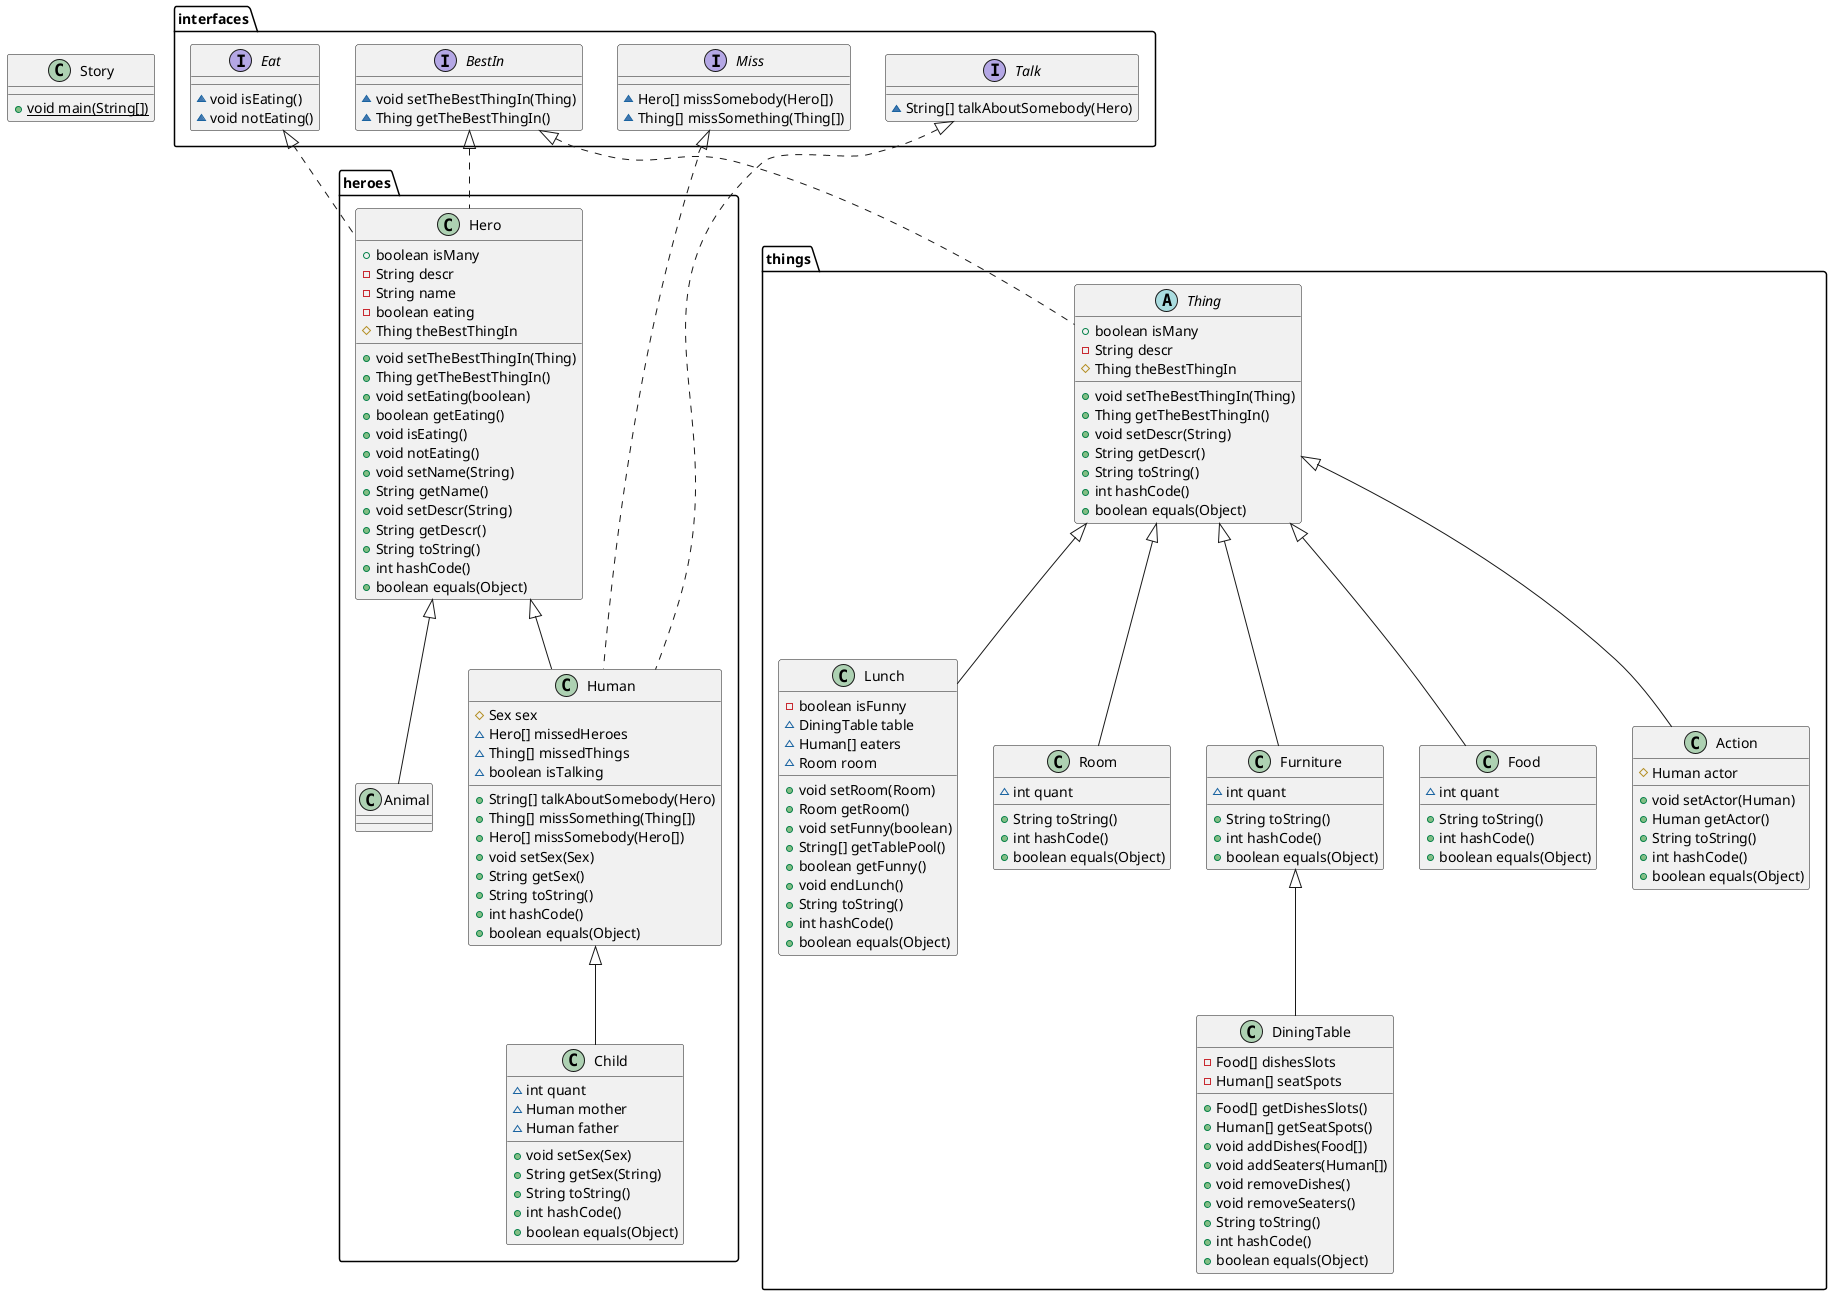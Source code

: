 @startuml
interface interfaces.BestIn {
~ void setTheBestThingIn(Thing)
~ Thing getTheBestThingIn()
}
class heroes.Animal {
}
class heroes.Hero {
+ boolean isMany
- String descr
- String name
- boolean eating
# Thing theBestThingIn
+ void setTheBestThingIn(Thing)
+ Thing getTheBestThingIn()
+ void setEating(boolean)
+ boolean getEating()
+ void isEating()
+ void notEating()
+ void setName(String)
+ String getName()
+ void setDescr(String)
+ String getDescr()
+ String toString()
+ int hashCode()
+ boolean equals(Object)
}
class things.Room {
~ int quant
+ String toString()
+ int hashCode()
+ boolean equals(Object)
}
class heroes.Human {
# Sex sex
~ Hero[] missedHeroes
~ Thing[] missedThings
~ boolean isTalking
+ String[] talkAboutSomebody(Hero)
+ Thing[] missSomething(Thing[])
+ Hero[] missSomebody(Hero[])
+ void setSex(Sex)
+ String getSex()
+ String toString()
+ int hashCode()
+ boolean equals(Object)
}
class things.Furniture {
~ int quant
+ String toString()
+ int hashCode()
+ boolean equals(Object)
}
interface interfaces.Miss {
~ Hero[] missSomebody(Hero[])
~ Thing[] missSomething(Thing[])
}
class things.Food {
~ int quant
+ String toString()
+ int hashCode()
+ boolean equals(Object)
}
interface interfaces.Eat {
~ void isEating()
~ void notEating()
}
class things.DiningTable {
- Food[] dishesSlots
- Human[] seatSpots
+ Food[] getDishesSlots()
+ Human[] getSeatSpots()
+ void addDishes(Food[])
+ void addSeaters(Human[])
+ void removeDishes()
+ void removeSeaters()
+ String toString()
+ int hashCode()
+ boolean equals(Object)
}
class things.Action {
# Human actor
+ void setActor(Human)
+ Human getActor()
+ String toString()
+ int hashCode()
+ boolean equals(Object)
}
class things.Lunch {
- boolean isFunny
~ DiningTable table
~ Human[] eaters
~ Room room
+ void setRoom(Room)
+ Room getRoom()
+ void setFunny(boolean)
+ String[] getTablePool()
+ boolean getFunny()
+ void endLunch()
+ String toString()
+ int hashCode()
+ boolean equals(Object)
}
abstract class things.Thing {
+ boolean isMany
- String descr
# Thing theBestThingIn
+ void setTheBestThingIn(Thing)
+ Thing getTheBestThingIn()
+ void setDescr(String)
+ String getDescr()
+ String toString()
+ int hashCode()
+ boolean equals(Object)
}
class Story {
+ {static} void main(String[])
}
class heroes.Child {
~ int quant
~ Human mother
~ Human father
+ void setSex(Sex)
+ String getSex(String)
+ String toString()
+ int hashCode()
+ boolean equals(Object)
}
interface interfaces.Talk {
~ String[] talkAboutSomebody(Hero)
}


heroes.Hero <|-- heroes.Animal
interfaces.Eat <|.. heroes.Hero
interfaces.BestIn <|.. heroes.Hero
things.Thing <|-- things.Room
interfaces.Miss <|.. heroes.Human
interfaces.Talk <|.. heroes.Human
heroes.Hero <|-- heroes.Human
things.Thing <|-- things.Furniture
things.Thing <|-- things.Food
things.Furniture <|-- things.DiningTable
things.Thing <|-- things.Action
things.Thing <|-- things.Lunch
interfaces.BestIn <|.. things.Thing
heroes.Human <|-- heroes.Child
@enduml
